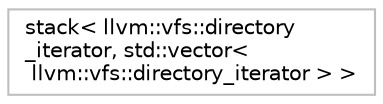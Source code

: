 digraph "Graphical Class Hierarchy"
{
 // LATEX_PDF_SIZE
  bgcolor="transparent";
  edge [fontname="Helvetica",fontsize="10",labelfontname="Helvetica",labelfontsize="10"];
  node [fontname="Helvetica",fontsize="10",shape=record];
  rankdir="LR";
  Node0 [label="stack\< llvm::vfs::directory\l_iterator, std::vector\<\l llvm::vfs::directory_iterator \> \>",height=0.2,width=0.4,color="grey75",tooltip=" "];
}
